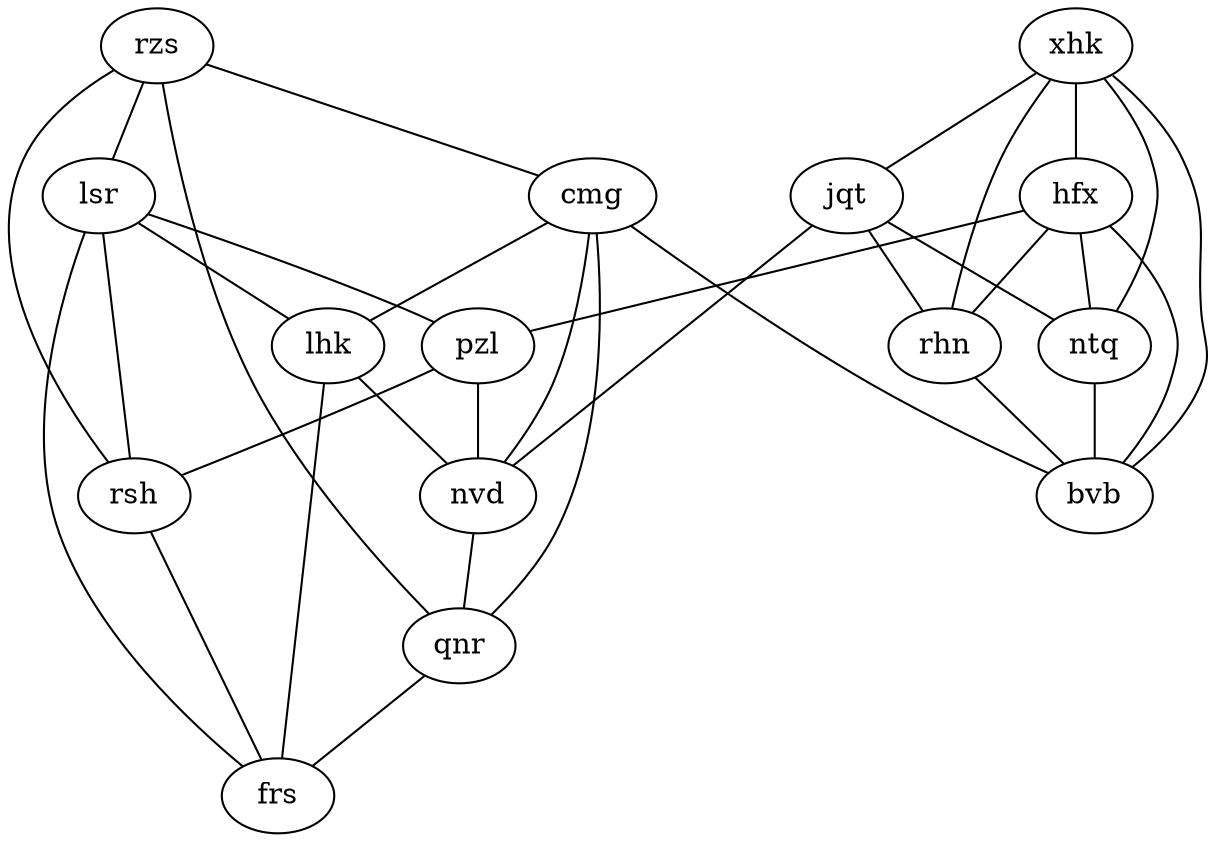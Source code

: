 strict graph {


	"rzs" [  weight=0 ];

	"rzs" -- "cmg" [  weight=1 ];

	"rzs" -- "lsr" [  weight=1 ];

	"rzs" -- "rsh" [  weight=1 ];

	"rzs" -- "qnr" [  weight=1 ];

	"lsr" [  weight=0 ];

	"lsr" -- "pzl" [  weight=1 ];

	"lsr" -- "lhk" [  weight=1 ];

	"lsr" -- "rzs" [  weight=1 ];

	"lsr" -- "frs" [  weight=1 ];

	"lsr" -- "rsh" [  weight=1 ];

	"xhk" [  weight=0 ];

	"xhk" -- "ntq" [  weight=1 ];

	"xhk" -- "jqt" [  weight=1 ];

	"xhk" -- "hfx" [  weight=1 ];

	"xhk" -- "rhn" [  weight=1 ];

	"xhk" -- "bvb" [  weight=1 ];

	"cmg" [  weight=0 ];

	"cmg" -- "lhk" [  weight=1 ];

	"cmg" -- "bvb" [  weight=1 ];

	"cmg" -- "rzs" [  weight=1 ];

	"cmg" -- "qnr" [  weight=1 ];

	"cmg" -- "nvd" [  weight=1 ];

	"jqt" [  weight=0 ];

	"jqt" -- "ntq" [  weight=1 ];

	"jqt" -- "rhn" [  weight=1 ];

	"jqt" -- "xhk" [  weight=1 ];

	"jqt" -- "nvd" [  weight=1 ];

	"hfx" [  weight=0 ];

	"hfx" -- "xhk" [  weight=1 ];

	"hfx" -- "rhn" [  weight=1 ];

	"hfx" -- "bvb" [  weight=1 ];

	"hfx" -- "pzl" [  weight=1 ];

	"hfx" -- "ntq" [  weight=1 ];

	"pzl" [  weight=0 ];

	"pzl" -- "nvd" [  weight=1 ];

	"pzl" -- "rsh" [  weight=1 ];

	"pzl" -- "lsr" [  weight=1 ];

	"pzl" -- "hfx" [  weight=1 ];

	"rhn" [  weight=0 ];

	"rhn" -- "xhk" [  weight=1 ];

	"rhn" -- "bvb" [  weight=1 ];

	"rhn" -- "hfx" [  weight=1 ];

	"rhn" -- "jqt" [  weight=1 ];

	"lhk" [  weight=0 ];

	"lhk" -- "lsr" [  weight=1 ];

	"lhk" -- "frs" [  weight=1 ];

	"lhk" -- "cmg" [  weight=1 ];

	"lhk" -- "nvd" [  weight=1 ];

	"nvd" [  weight=0 ];

	"nvd" -- "lhk" [  weight=1 ];

	"nvd" -- "jqt" [  weight=1 ];

	"nvd" -- "cmg" [  weight=1 ];

	"nvd" -- "pzl" [  weight=1 ];

	"nvd" -- "qnr" [  weight=1 ];

	"ntq" [  weight=0 ];

	"ntq" -- "jqt" [  weight=1 ];

	"ntq" -- "hfx" [  weight=1 ];

	"ntq" -- "bvb" [  weight=1 ];

	"ntq" -- "xhk" [  weight=1 ];

	"bvb" [  weight=0 ];

	"bvb" -- "cmg" [  weight=1 ];

	"bvb" -- "rhn" [  weight=1 ];

	"bvb" -- "xhk" [  weight=1 ];

	"bvb" -- "hfx" [  weight=1 ];

	"bvb" -- "ntq" [  weight=1 ];

	"rsh" [  weight=0 ];

	"rsh" -- "pzl" [  weight=1 ];

	"rsh" -- "lsr" [  weight=1 ];

	"rsh" -- "rzs" [  weight=1 ];

	"rsh" -- "frs" [  weight=1 ];

	"qnr" [  weight=0 ];

	"qnr" -- "cmg" [  weight=1 ];

	"qnr" -- "nvd" [  weight=1 ];

	"qnr" -- "rzs" [  weight=1 ];

	"qnr" -- "frs" [  weight=1 ];

	"frs" [  weight=0 ];

	"frs" -- "rsh" [  weight=1 ];

	"frs" -- "qnr" [  weight=1 ];

	"frs" -- "lhk" [  weight=1 ];

	"frs" -- "lsr" [  weight=1 ];

}
